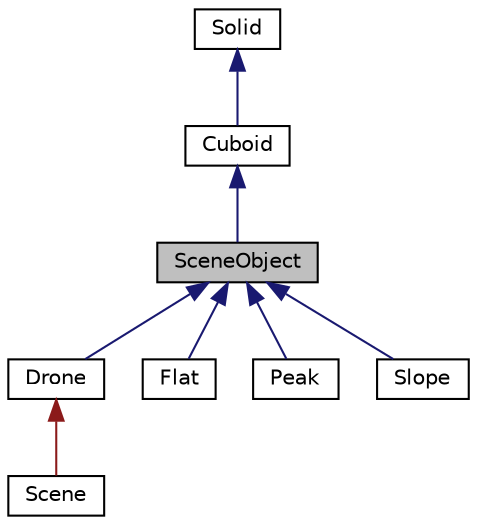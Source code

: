 digraph "SceneObject"
{
 // LATEX_PDF_SIZE
  edge [fontname="Helvetica",fontsize="10",labelfontname="Helvetica",labelfontsize="10"];
  node [fontname="Helvetica",fontsize="10",shape=record];
  Node1 [label="SceneObject",height=0.2,width=0.4,color="black", fillcolor="grey75", style="filled", fontcolor="black",tooltip=" "];
  Node2 -> Node1 [dir="back",color="midnightblue",fontsize="10",style="solid",fontname="Helvetica"];
  Node2 [label="Cuboid",height=0.2,width=0.4,color="black", fillcolor="white", style="filled",URL="$class_cuboid.html",tooltip="Modeluje pojęcie prostopadłościanu (będącym w tym programie korpusem dronu)"];
  Node3 -> Node2 [dir="back",color="midnightblue",fontsize="10",style="solid",fontname="Helvetica"];
  Node3 [label="Solid",height=0.2,width=0.4,color="black", fillcolor="white", style="filled",URL="$class_solid.html",tooltip="Modeluje pojęcie bryły geometycznej."];
  Node1 -> Node4 [dir="back",color="midnightblue",fontsize="10",style="solid",fontname="Helvetica"];
  Node4 [label="Drone",height=0.2,width=0.4,color="black", fillcolor="white", style="filled",URL="$class_drone.html",tooltip="Modeluje pojęcie dronu."];
  Node4 -> Node5 [dir="back",color="firebrick4",fontsize="10",style="solid",fontname="Helvetica"];
  Node5 [label="Scene",height=0.2,width=0.4,color="black", fillcolor="white", style="filled",URL="$class_scene.html",tooltip="Modeluje pojecie sceny."];
  Node1 -> Node6 [dir="back",color="midnightblue",fontsize="10",style="solid",fontname="Helvetica"];
  Node6 [label="Flat",height=0.2,width=0.4,color="black", fillcolor="white", style="filled",URL="$class_flat.html",tooltip="Modeluje pojęcie plaskowyzu."];
  Node1 -> Node7 [dir="back",color="midnightblue",fontsize="10",style="solid",fontname="Helvetica"];
  Node7 [label="Peak",height=0.2,width=0.4,color="black", fillcolor="white", style="filled",URL="$class_peak.html",tooltip="Modeluje pojęcie gory ze szczytem."];
  Node1 -> Node8 [dir="back",color="midnightblue",fontsize="10",style="solid",fontname="Helvetica"];
  Node8 [label="Slope",height=0.2,width=0.4,color="black", fillcolor="white", style="filled",URL="$class_slope.html",tooltip="Modeluje pojęcie gory z grania."];
}
